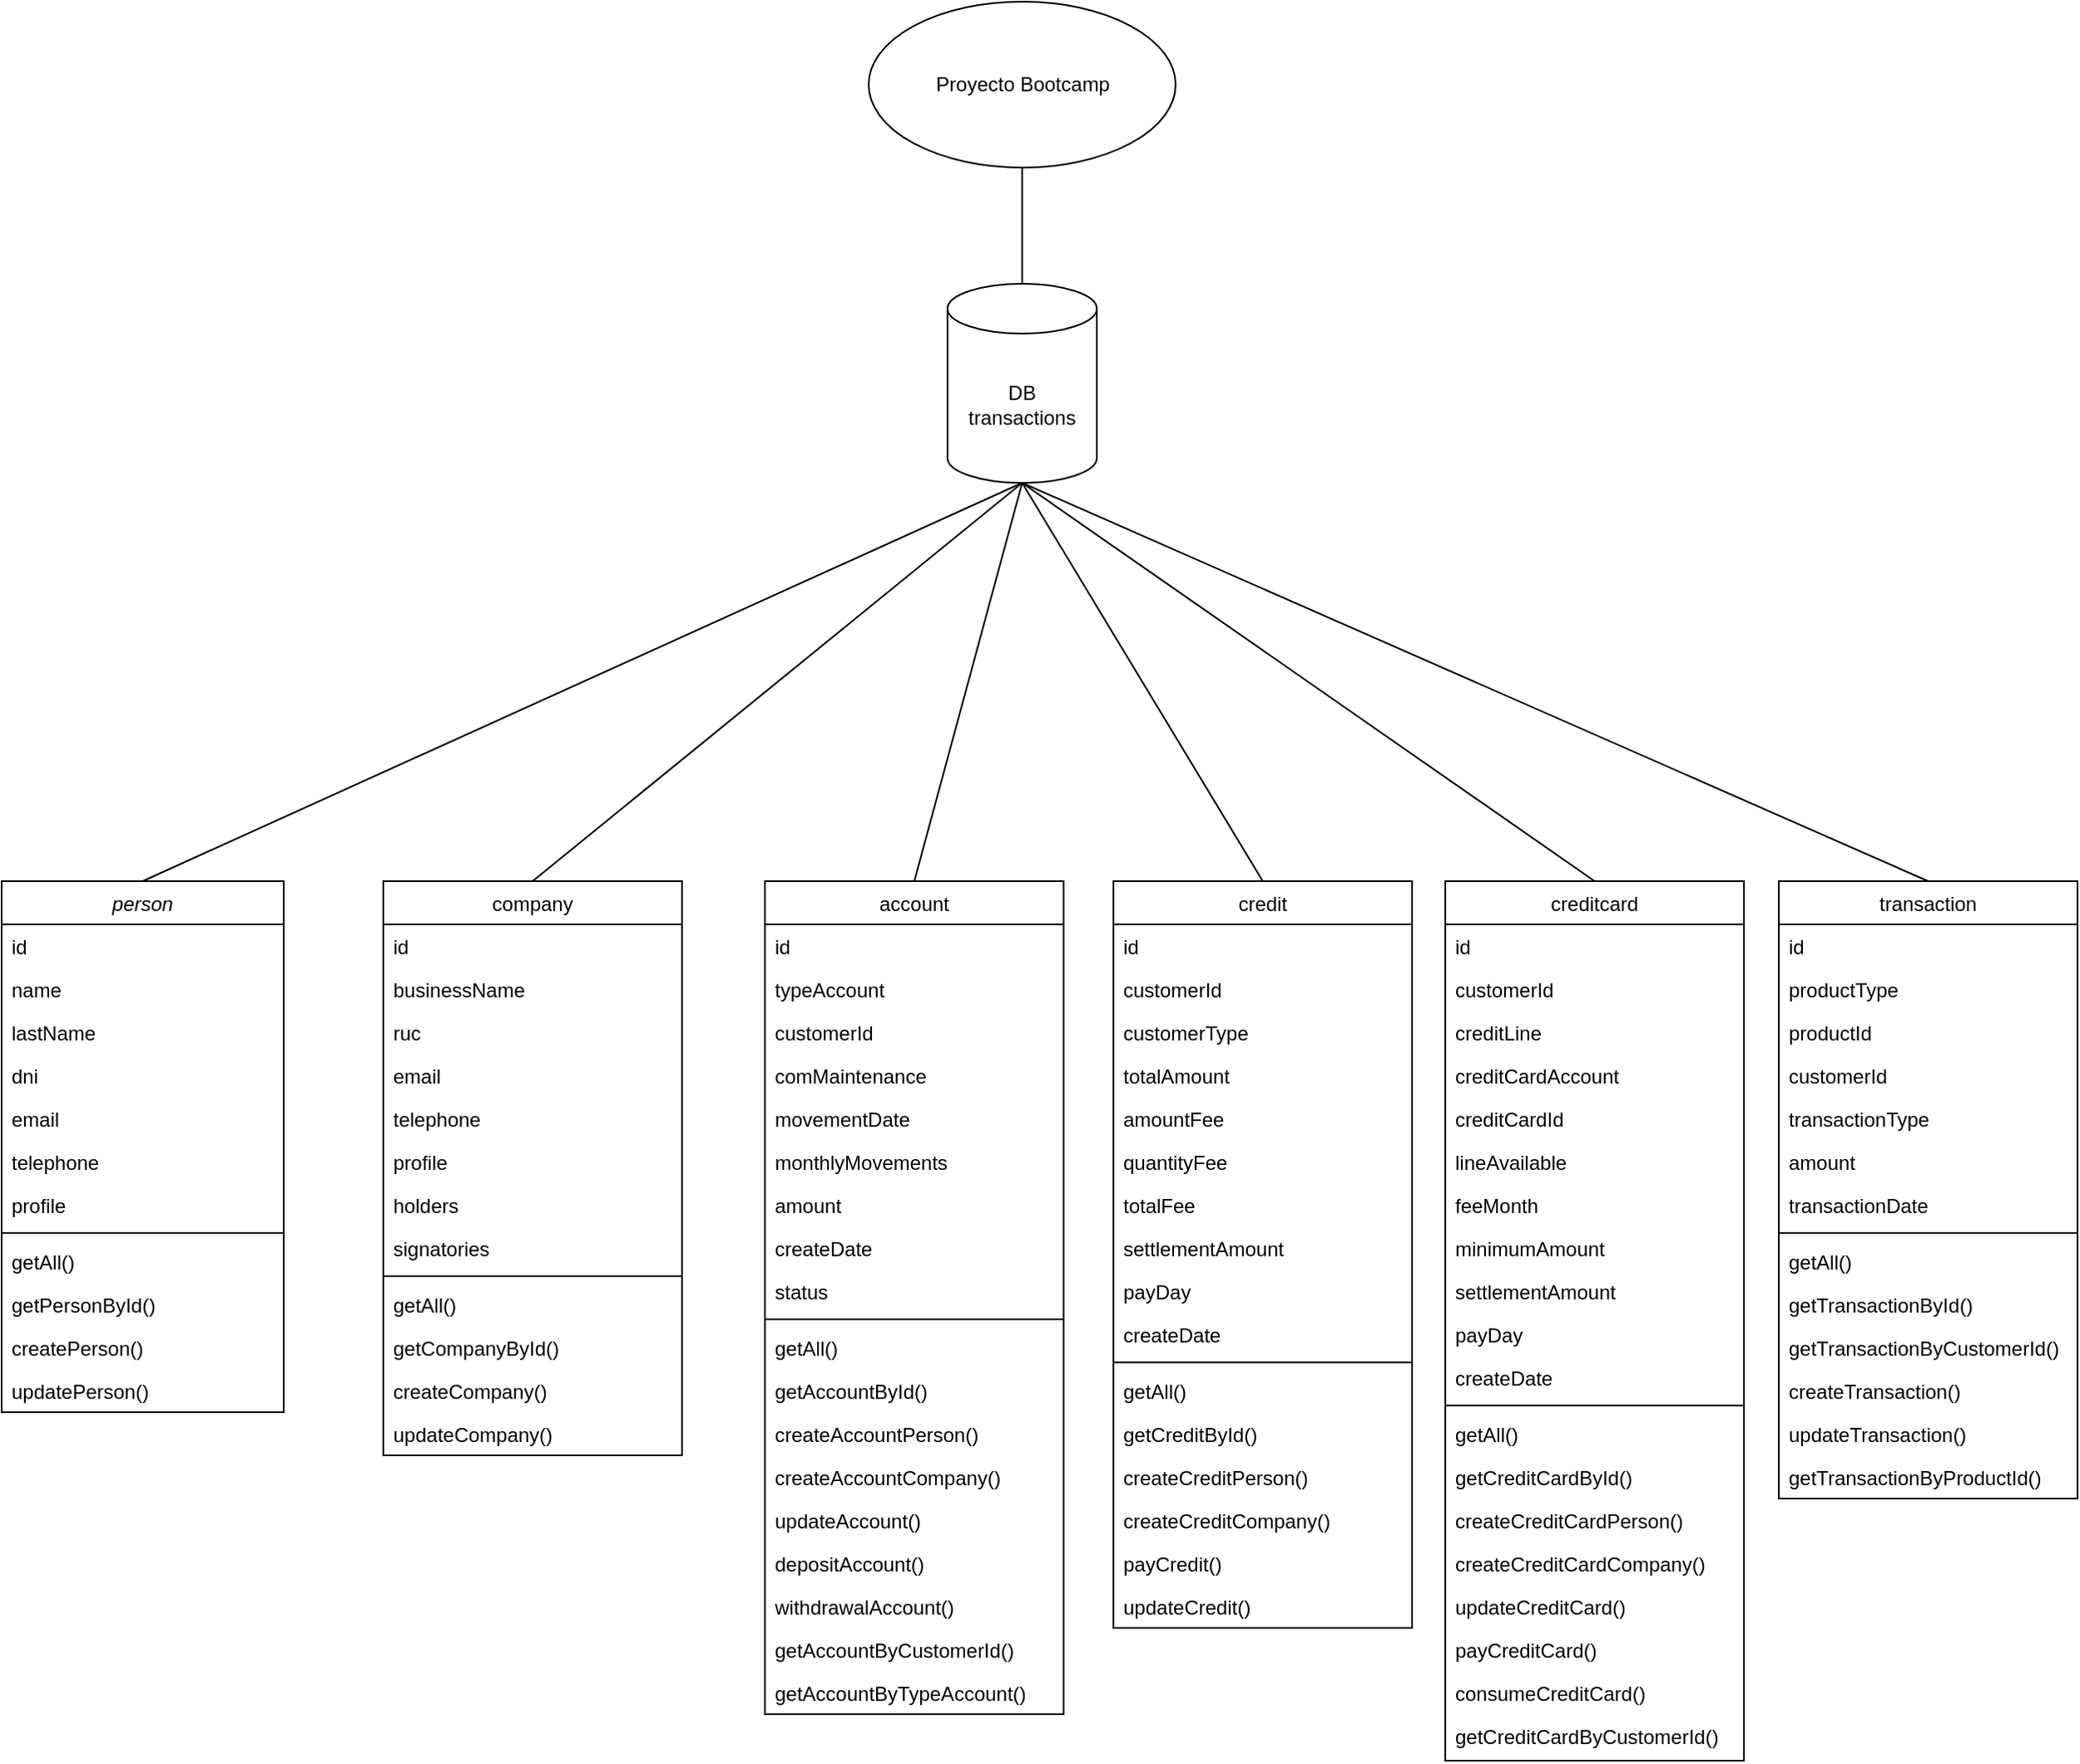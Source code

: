 <mxfile version="21.1.1" type="github">
  <diagram id="C5RBs43oDa-KdzZeNtuy" name="Page-1">
    <mxGraphModel dx="1386" dy="1933" grid="1" gridSize="10" guides="1" tooltips="1" connect="1" arrows="1" fold="1" page="1" pageScale="1" pageWidth="827" pageHeight="1169" math="0" shadow="0">
      <root>
        <mxCell id="WIyWlLk6GJQsqaUBKTNV-0" />
        <mxCell id="WIyWlLk6GJQsqaUBKTNV-1" parent="WIyWlLk6GJQsqaUBKTNV-0" />
        <mxCell id="zkfFHV4jXpPFQw0GAbJ--0" value="person" style="swimlane;fontStyle=2;align=center;verticalAlign=top;childLayout=stackLayout;horizontal=1;startSize=26;horizontalStack=0;resizeParent=1;resizeLast=0;collapsible=1;marginBottom=0;rounded=0;shadow=0;strokeWidth=1;" parent="WIyWlLk6GJQsqaUBKTNV-1" vertex="1">
          <mxGeometry x="80" y="40" width="170" height="320" as="geometry">
            <mxRectangle x="230" y="140" width="160" height="26" as="alternateBounds" />
          </mxGeometry>
        </mxCell>
        <mxCell id="zkfFHV4jXpPFQw0GAbJ--1" value="id" style="text;align=left;verticalAlign=top;spacingLeft=4;spacingRight=4;overflow=hidden;rotatable=0;points=[[0,0.5],[1,0.5]];portConstraint=eastwest;" parent="zkfFHV4jXpPFQw0GAbJ--0" vertex="1">
          <mxGeometry y="26" width="170" height="26" as="geometry" />
        </mxCell>
        <mxCell id="zkfFHV4jXpPFQw0GAbJ--2" value="name" style="text;align=left;verticalAlign=top;spacingLeft=4;spacingRight=4;overflow=hidden;rotatable=0;points=[[0,0.5],[1,0.5]];portConstraint=eastwest;rounded=0;shadow=0;html=0;" parent="zkfFHV4jXpPFQw0GAbJ--0" vertex="1">
          <mxGeometry y="52" width="170" height="26" as="geometry" />
        </mxCell>
        <mxCell id="zkfFHV4jXpPFQw0GAbJ--3" value="lastName" style="text;align=left;verticalAlign=top;spacingLeft=4;spacingRight=4;overflow=hidden;rotatable=0;points=[[0,0.5],[1,0.5]];portConstraint=eastwest;rounded=0;shadow=0;html=0;" parent="zkfFHV4jXpPFQw0GAbJ--0" vertex="1">
          <mxGeometry y="78" width="170" height="26" as="geometry" />
        </mxCell>
        <mxCell id="zkfFHV4jXpPFQw0GAbJ--5" value="dni" style="text;align=left;verticalAlign=top;spacingLeft=4;spacingRight=4;overflow=hidden;rotatable=0;points=[[0,0.5],[1,0.5]];portConstraint=eastwest;" parent="zkfFHV4jXpPFQw0GAbJ--0" vertex="1">
          <mxGeometry y="104" width="170" height="26" as="geometry" />
        </mxCell>
        <mxCell id="VMvvwazO_1boUIIF1eFx-0" value="email" style="text;align=left;verticalAlign=top;spacingLeft=4;spacingRight=4;overflow=hidden;rotatable=0;points=[[0,0.5],[1,0.5]];portConstraint=eastwest;rounded=0;shadow=0;html=0;" parent="zkfFHV4jXpPFQw0GAbJ--0" vertex="1">
          <mxGeometry y="130" width="170" height="26" as="geometry" />
        </mxCell>
        <mxCell id="VMvvwazO_1boUIIF1eFx-2" value="telephone" style="text;align=left;verticalAlign=top;spacingLeft=4;spacingRight=4;overflow=hidden;rotatable=0;points=[[0,0.5],[1,0.5]];portConstraint=eastwest;rounded=0;shadow=0;html=0;" parent="zkfFHV4jXpPFQw0GAbJ--0" vertex="1">
          <mxGeometry y="156" width="170" height="26" as="geometry" />
        </mxCell>
        <mxCell id="VMvvwazO_1boUIIF1eFx-3" value="profile" style="text;align=left;verticalAlign=top;spacingLeft=4;spacingRight=4;overflow=hidden;rotatable=0;points=[[0,0.5],[1,0.5]];portConstraint=eastwest;rounded=0;shadow=0;html=0;" parent="zkfFHV4jXpPFQw0GAbJ--0" vertex="1">
          <mxGeometry y="182" width="170" height="26" as="geometry" />
        </mxCell>
        <mxCell id="zkfFHV4jXpPFQw0GAbJ--4" value="" style="line;html=1;strokeWidth=1;align=left;verticalAlign=middle;spacingTop=-1;spacingLeft=3;spacingRight=3;rotatable=0;labelPosition=right;points=[];portConstraint=eastwest;" parent="zkfFHV4jXpPFQw0GAbJ--0" vertex="1">
          <mxGeometry y="208" width="170" height="8" as="geometry" />
        </mxCell>
        <mxCell id="VMvvwazO_1boUIIF1eFx-1" value="getAll()" style="text;align=left;verticalAlign=top;spacingLeft=4;spacingRight=4;overflow=hidden;rotatable=0;points=[[0,0.5],[1,0.5]];portConstraint=eastwest;rounded=0;shadow=0;html=0;" parent="zkfFHV4jXpPFQw0GAbJ--0" vertex="1">
          <mxGeometry y="216" width="170" height="26" as="geometry" />
        </mxCell>
        <mxCell id="VMvvwazO_1boUIIF1eFx-4" value="getPersonById()" style="text;align=left;verticalAlign=top;spacingLeft=4;spacingRight=4;overflow=hidden;rotatable=0;points=[[0,0.5],[1,0.5]];portConstraint=eastwest;rounded=0;shadow=0;html=0;" parent="zkfFHV4jXpPFQw0GAbJ--0" vertex="1">
          <mxGeometry y="242" width="170" height="26" as="geometry" />
        </mxCell>
        <mxCell id="VMvvwazO_1boUIIF1eFx-5" value="createPerson()" style="text;align=left;verticalAlign=top;spacingLeft=4;spacingRight=4;overflow=hidden;rotatable=0;points=[[0,0.5],[1,0.5]];portConstraint=eastwest;rounded=0;shadow=0;html=0;" parent="zkfFHV4jXpPFQw0GAbJ--0" vertex="1">
          <mxGeometry y="268" width="170" height="26" as="geometry" />
        </mxCell>
        <mxCell id="VMvvwazO_1boUIIF1eFx-6" value="updatePerson()" style="text;align=left;verticalAlign=top;spacingLeft=4;spacingRight=4;overflow=hidden;rotatable=0;points=[[0,0.5],[1,0.5]];portConstraint=eastwest;rounded=0;shadow=0;html=0;" parent="zkfFHV4jXpPFQw0GAbJ--0" vertex="1">
          <mxGeometry y="294" width="170" height="26" as="geometry" />
        </mxCell>
        <mxCell id="zkfFHV4jXpPFQw0GAbJ--17" value="company" style="swimlane;fontStyle=0;align=center;verticalAlign=top;childLayout=stackLayout;horizontal=1;startSize=26;horizontalStack=0;resizeParent=1;resizeLast=0;collapsible=1;marginBottom=0;rounded=0;shadow=0;strokeWidth=1;" parent="WIyWlLk6GJQsqaUBKTNV-1" vertex="1">
          <mxGeometry x="310" y="40" width="180" height="346" as="geometry">
            <mxRectangle x="550" y="140" width="160" height="26" as="alternateBounds" />
          </mxGeometry>
        </mxCell>
        <mxCell id="zkfFHV4jXpPFQw0GAbJ--18" value="id" style="text;align=left;verticalAlign=top;spacingLeft=4;spacingRight=4;overflow=hidden;rotatable=0;points=[[0,0.5],[1,0.5]];portConstraint=eastwest;" parent="zkfFHV4jXpPFQw0GAbJ--17" vertex="1">
          <mxGeometry y="26" width="180" height="26" as="geometry" />
        </mxCell>
        <mxCell id="zkfFHV4jXpPFQw0GAbJ--19" value="businessName" style="text;align=left;verticalAlign=top;spacingLeft=4;spacingRight=4;overflow=hidden;rotatable=0;points=[[0,0.5],[1,0.5]];portConstraint=eastwest;rounded=0;shadow=0;html=0;" parent="zkfFHV4jXpPFQw0GAbJ--17" vertex="1">
          <mxGeometry y="52" width="180" height="26" as="geometry" />
        </mxCell>
        <mxCell id="zkfFHV4jXpPFQw0GAbJ--20" value="ruc" style="text;align=left;verticalAlign=top;spacingLeft=4;spacingRight=4;overflow=hidden;rotatable=0;points=[[0,0.5],[1,0.5]];portConstraint=eastwest;rounded=0;shadow=0;html=0;" parent="zkfFHV4jXpPFQw0GAbJ--17" vertex="1">
          <mxGeometry y="78" width="180" height="26" as="geometry" />
        </mxCell>
        <mxCell id="zkfFHV4jXpPFQw0GAbJ--21" value="email" style="text;align=left;verticalAlign=top;spacingLeft=4;spacingRight=4;overflow=hidden;rotatable=0;points=[[0,0.5],[1,0.5]];portConstraint=eastwest;rounded=0;shadow=0;html=0;" parent="zkfFHV4jXpPFQw0GAbJ--17" vertex="1">
          <mxGeometry y="104" width="180" height="26" as="geometry" />
        </mxCell>
        <mxCell id="zkfFHV4jXpPFQw0GAbJ--22" value="telephone" style="text;align=left;verticalAlign=top;spacingLeft=4;spacingRight=4;overflow=hidden;rotatable=0;points=[[0,0.5],[1,0.5]];portConstraint=eastwest;rounded=0;shadow=0;html=0;" parent="zkfFHV4jXpPFQw0GAbJ--17" vertex="1">
          <mxGeometry y="130" width="180" height="26" as="geometry" />
        </mxCell>
        <mxCell id="VMvvwazO_1boUIIF1eFx-20" value="profile" style="text;align=left;verticalAlign=top;spacingLeft=4;spacingRight=4;overflow=hidden;rotatable=0;points=[[0,0.5],[1,0.5]];portConstraint=eastwest;rounded=0;shadow=0;html=0;" parent="zkfFHV4jXpPFQw0GAbJ--17" vertex="1">
          <mxGeometry y="156" width="180" height="26" as="geometry" />
        </mxCell>
        <mxCell id="VMvvwazO_1boUIIF1eFx-21" value="holders" style="text;align=left;verticalAlign=top;spacingLeft=4;spacingRight=4;overflow=hidden;rotatable=0;points=[[0,0.5],[1,0.5]];portConstraint=eastwest;rounded=0;shadow=0;html=0;" parent="zkfFHV4jXpPFQw0GAbJ--17" vertex="1">
          <mxGeometry y="182" width="180" height="26" as="geometry" />
        </mxCell>
        <mxCell id="VMvvwazO_1boUIIF1eFx-22" value="signatories" style="text;align=left;verticalAlign=top;spacingLeft=4;spacingRight=4;overflow=hidden;rotatable=0;points=[[0,0.5],[1,0.5]];portConstraint=eastwest;rounded=0;shadow=0;html=0;" parent="zkfFHV4jXpPFQw0GAbJ--17" vertex="1">
          <mxGeometry y="208" width="180" height="26" as="geometry" />
        </mxCell>
        <mxCell id="zkfFHV4jXpPFQw0GAbJ--23" value="" style="line;html=1;strokeWidth=1;align=left;verticalAlign=middle;spacingTop=-1;spacingLeft=3;spacingRight=3;rotatable=0;labelPosition=right;points=[];portConstraint=eastwest;" parent="zkfFHV4jXpPFQw0GAbJ--17" vertex="1">
          <mxGeometry y="234" width="180" height="8" as="geometry" />
        </mxCell>
        <mxCell id="zkfFHV4jXpPFQw0GAbJ--24" value="getAll()" style="text;align=left;verticalAlign=top;spacingLeft=4;spacingRight=4;overflow=hidden;rotatable=0;points=[[0,0.5],[1,0.5]];portConstraint=eastwest;" parent="zkfFHV4jXpPFQw0GAbJ--17" vertex="1">
          <mxGeometry y="242" width="180" height="26" as="geometry" />
        </mxCell>
        <mxCell id="VMvvwazO_1boUIIF1eFx-23" value="getCompanyById()" style="text;align=left;verticalAlign=top;spacingLeft=4;spacingRight=4;overflow=hidden;rotatable=0;points=[[0,0.5],[1,0.5]];portConstraint=eastwest;" parent="zkfFHV4jXpPFQw0GAbJ--17" vertex="1">
          <mxGeometry y="268" width="180" height="26" as="geometry" />
        </mxCell>
        <mxCell id="VMvvwazO_1boUIIF1eFx-24" value="createCompany()" style="text;align=left;verticalAlign=top;spacingLeft=4;spacingRight=4;overflow=hidden;rotatable=0;points=[[0,0.5],[1,0.5]];portConstraint=eastwest;" parent="zkfFHV4jXpPFQw0GAbJ--17" vertex="1">
          <mxGeometry y="294" width="180" height="26" as="geometry" />
        </mxCell>
        <mxCell id="VMvvwazO_1boUIIF1eFx-25" value="updateCompany()" style="text;align=left;verticalAlign=top;spacingLeft=4;spacingRight=4;overflow=hidden;rotatable=0;points=[[0,0.5],[1,0.5]];portConstraint=eastwest;" parent="zkfFHV4jXpPFQw0GAbJ--17" vertex="1">
          <mxGeometry y="320" width="180" height="26" as="geometry" />
        </mxCell>
        <mxCell id="VMvvwazO_1boUIIF1eFx-36" value="account" style="swimlane;fontStyle=0;align=center;verticalAlign=top;childLayout=stackLayout;horizontal=1;startSize=26;horizontalStack=0;resizeParent=1;resizeLast=0;collapsible=1;marginBottom=0;rounded=0;shadow=0;strokeWidth=1;" parent="WIyWlLk6GJQsqaUBKTNV-1" vertex="1">
          <mxGeometry x="540" y="40" width="180" height="502" as="geometry">
            <mxRectangle x="550" y="140" width="160" height="26" as="alternateBounds" />
          </mxGeometry>
        </mxCell>
        <mxCell id="VMvvwazO_1boUIIF1eFx-37" value="id" style="text;align=left;verticalAlign=top;spacingLeft=4;spacingRight=4;overflow=hidden;rotatable=0;points=[[0,0.5],[1,0.5]];portConstraint=eastwest;" parent="VMvvwazO_1boUIIF1eFx-36" vertex="1">
          <mxGeometry y="26" width="180" height="26" as="geometry" />
        </mxCell>
        <mxCell id="VMvvwazO_1boUIIF1eFx-38" value="typeAccount" style="text;align=left;verticalAlign=top;spacingLeft=4;spacingRight=4;overflow=hidden;rotatable=0;points=[[0,0.5],[1,0.5]];portConstraint=eastwest;rounded=0;shadow=0;html=0;" parent="VMvvwazO_1boUIIF1eFx-36" vertex="1">
          <mxGeometry y="52" width="180" height="26" as="geometry" />
        </mxCell>
        <mxCell id="VMvvwazO_1boUIIF1eFx-39" value="customerId" style="text;align=left;verticalAlign=top;spacingLeft=4;spacingRight=4;overflow=hidden;rotatable=0;points=[[0,0.5],[1,0.5]];portConstraint=eastwest;rounded=0;shadow=0;html=0;" parent="VMvvwazO_1boUIIF1eFx-36" vertex="1">
          <mxGeometry y="78" width="180" height="26" as="geometry" />
        </mxCell>
        <mxCell id="VMvvwazO_1boUIIF1eFx-40" value="comMaintenance" style="text;align=left;verticalAlign=top;spacingLeft=4;spacingRight=4;overflow=hidden;rotatable=0;points=[[0,0.5],[1,0.5]];portConstraint=eastwest;rounded=0;shadow=0;html=0;" parent="VMvvwazO_1boUIIF1eFx-36" vertex="1">
          <mxGeometry y="104" width="180" height="26" as="geometry" />
        </mxCell>
        <mxCell id="VMvvwazO_1boUIIF1eFx-41" value="movementDate" style="text;align=left;verticalAlign=top;spacingLeft=4;spacingRight=4;overflow=hidden;rotatable=0;points=[[0,0.5],[1,0.5]];portConstraint=eastwest;rounded=0;shadow=0;html=0;" parent="VMvvwazO_1boUIIF1eFx-36" vertex="1">
          <mxGeometry y="130" width="180" height="26" as="geometry" />
        </mxCell>
        <mxCell id="VMvvwazO_1boUIIF1eFx-42" value="monthlyMovements" style="text;align=left;verticalAlign=top;spacingLeft=4;spacingRight=4;overflow=hidden;rotatable=0;points=[[0,0.5],[1,0.5]];portConstraint=eastwest;rounded=0;shadow=0;html=0;" parent="VMvvwazO_1boUIIF1eFx-36" vertex="1">
          <mxGeometry y="156" width="180" height="26" as="geometry" />
        </mxCell>
        <mxCell id="VMvvwazO_1boUIIF1eFx-43" value="amount" style="text;align=left;verticalAlign=top;spacingLeft=4;spacingRight=4;overflow=hidden;rotatable=0;points=[[0,0.5],[1,0.5]];portConstraint=eastwest;rounded=0;shadow=0;html=0;" parent="VMvvwazO_1boUIIF1eFx-36" vertex="1">
          <mxGeometry y="182" width="180" height="26" as="geometry" />
        </mxCell>
        <mxCell id="VMvvwazO_1boUIIF1eFx-44" value="createDate" style="text;align=left;verticalAlign=top;spacingLeft=4;spacingRight=4;overflow=hidden;rotatable=0;points=[[0,0.5],[1,0.5]];portConstraint=eastwest;rounded=0;shadow=0;html=0;" parent="VMvvwazO_1boUIIF1eFx-36" vertex="1">
          <mxGeometry y="208" width="180" height="26" as="geometry" />
        </mxCell>
        <mxCell id="VMvvwazO_1boUIIF1eFx-52" value="status" style="text;align=left;verticalAlign=top;spacingLeft=4;spacingRight=4;overflow=hidden;rotatable=0;points=[[0,0.5],[1,0.5]];portConstraint=eastwest;rounded=0;shadow=0;html=0;" parent="VMvvwazO_1boUIIF1eFx-36" vertex="1">
          <mxGeometry y="234" width="180" height="26" as="geometry" />
        </mxCell>
        <mxCell id="VMvvwazO_1boUIIF1eFx-45" value="" style="line;html=1;strokeWidth=1;align=left;verticalAlign=middle;spacingTop=-1;spacingLeft=3;spacingRight=3;rotatable=0;labelPosition=right;points=[];portConstraint=eastwest;" parent="VMvvwazO_1boUIIF1eFx-36" vertex="1">
          <mxGeometry y="260" width="180" height="8" as="geometry" />
        </mxCell>
        <mxCell id="VMvvwazO_1boUIIF1eFx-46" value="getAll()" style="text;align=left;verticalAlign=top;spacingLeft=4;spacingRight=4;overflow=hidden;rotatable=0;points=[[0,0.5],[1,0.5]];portConstraint=eastwest;" parent="VMvvwazO_1boUIIF1eFx-36" vertex="1">
          <mxGeometry y="268" width="180" height="26" as="geometry" />
        </mxCell>
        <mxCell id="VMvvwazO_1boUIIF1eFx-47" value="getAccountById()" style="text;align=left;verticalAlign=top;spacingLeft=4;spacingRight=4;overflow=hidden;rotatable=0;points=[[0,0.5],[1,0.5]];portConstraint=eastwest;" parent="VMvvwazO_1boUIIF1eFx-36" vertex="1">
          <mxGeometry y="294" width="180" height="26" as="geometry" />
        </mxCell>
        <mxCell id="VMvvwazO_1boUIIF1eFx-48" value="createAccountPerson()" style="text;align=left;verticalAlign=top;spacingLeft=4;spacingRight=4;overflow=hidden;rotatable=0;points=[[0,0.5],[1,0.5]];portConstraint=eastwest;" parent="VMvvwazO_1boUIIF1eFx-36" vertex="1">
          <mxGeometry y="320" width="180" height="26" as="geometry" />
        </mxCell>
        <mxCell id="VMvvwazO_1boUIIF1eFx-49" value="createAccountCompany()" style="text;align=left;verticalAlign=top;spacingLeft=4;spacingRight=4;overflow=hidden;rotatable=0;points=[[0,0.5],[1,0.5]];portConstraint=eastwest;" parent="VMvvwazO_1boUIIF1eFx-36" vertex="1">
          <mxGeometry y="346" width="180" height="26" as="geometry" />
        </mxCell>
        <mxCell id="VMvvwazO_1boUIIF1eFx-50" value="updateAccount()" style="text;align=left;verticalAlign=top;spacingLeft=4;spacingRight=4;overflow=hidden;rotatable=0;points=[[0,0.5],[1,0.5]];portConstraint=eastwest;" parent="VMvvwazO_1boUIIF1eFx-36" vertex="1">
          <mxGeometry y="372" width="180" height="26" as="geometry" />
        </mxCell>
        <mxCell id="VMvvwazO_1boUIIF1eFx-55" value="depositAccount()" style="text;align=left;verticalAlign=top;spacingLeft=4;spacingRight=4;overflow=hidden;rotatable=0;points=[[0,0.5],[1,0.5]];portConstraint=eastwest;" parent="VMvvwazO_1boUIIF1eFx-36" vertex="1">
          <mxGeometry y="398" width="180" height="26" as="geometry" />
        </mxCell>
        <mxCell id="VMvvwazO_1boUIIF1eFx-56" value="withdrawalAccount()" style="text;align=left;verticalAlign=top;spacingLeft=4;spacingRight=4;overflow=hidden;rotatable=0;points=[[0,0.5],[1,0.5]];portConstraint=eastwest;" parent="VMvvwazO_1boUIIF1eFx-36" vertex="1">
          <mxGeometry y="424" width="180" height="26" as="geometry" />
        </mxCell>
        <mxCell id="VMvvwazO_1boUIIF1eFx-57" value="getAccountByCustomerId()" style="text;align=left;verticalAlign=top;spacingLeft=4;spacingRight=4;overflow=hidden;rotatable=0;points=[[0,0.5],[1,0.5]];portConstraint=eastwest;" parent="VMvvwazO_1boUIIF1eFx-36" vertex="1">
          <mxGeometry y="450" width="180" height="26" as="geometry" />
        </mxCell>
        <mxCell id="VMvvwazO_1boUIIF1eFx-58" value="getAccountByTypeAccount()" style="text;align=left;verticalAlign=top;spacingLeft=4;spacingRight=4;overflow=hidden;rotatable=0;points=[[0,0.5],[1,0.5]];portConstraint=eastwest;" parent="VMvvwazO_1boUIIF1eFx-36" vertex="1">
          <mxGeometry y="476" width="180" height="26" as="geometry" />
        </mxCell>
        <mxCell id="VMvvwazO_1boUIIF1eFx-59" value="credit" style="swimlane;fontStyle=0;align=center;verticalAlign=top;childLayout=stackLayout;horizontal=1;startSize=26;horizontalStack=0;resizeParent=1;resizeLast=0;collapsible=1;marginBottom=0;rounded=0;shadow=0;strokeWidth=1;" parent="WIyWlLk6GJQsqaUBKTNV-1" vertex="1">
          <mxGeometry x="750" y="40" width="180" height="450" as="geometry">
            <mxRectangle x="550" y="140" width="160" height="26" as="alternateBounds" />
          </mxGeometry>
        </mxCell>
        <mxCell id="VMvvwazO_1boUIIF1eFx-60" value="id" style="text;align=left;verticalAlign=top;spacingLeft=4;spacingRight=4;overflow=hidden;rotatable=0;points=[[0,0.5],[1,0.5]];portConstraint=eastwest;" parent="VMvvwazO_1boUIIF1eFx-59" vertex="1">
          <mxGeometry y="26" width="180" height="26" as="geometry" />
        </mxCell>
        <mxCell id="VMvvwazO_1boUIIF1eFx-61" value="customerId" style="text;align=left;verticalAlign=top;spacingLeft=4;spacingRight=4;overflow=hidden;rotatable=0;points=[[0,0.5],[1,0.5]];portConstraint=eastwest;rounded=0;shadow=0;html=0;" parent="VMvvwazO_1boUIIF1eFx-59" vertex="1">
          <mxGeometry y="52" width="180" height="26" as="geometry" />
        </mxCell>
        <mxCell id="VMvvwazO_1boUIIF1eFx-62" value="customerType" style="text;align=left;verticalAlign=top;spacingLeft=4;spacingRight=4;overflow=hidden;rotatable=0;points=[[0,0.5],[1,0.5]];portConstraint=eastwest;rounded=0;shadow=0;html=0;" parent="VMvvwazO_1boUIIF1eFx-59" vertex="1">
          <mxGeometry y="78" width="180" height="26" as="geometry" />
        </mxCell>
        <mxCell id="VMvvwazO_1boUIIF1eFx-63" value="totalAmount" style="text;align=left;verticalAlign=top;spacingLeft=4;spacingRight=4;overflow=hidden;rotatable=0;points=[[0,0.5],[1,0.5]];portConstraint=eastwest;rounded=0;shadow=0;html=0;" parent="VMvvwazO_1boUIIF1eFx-59" vertex="1">
          <mxGeometry y="104" width="180" height="26" as="geometry" />
        </mxCell>
        <mxCell id="VMvvwazO_1boUIIF1eFx-64" value="amountFee" style="text;align=left;verticalAlign=top;spacingLeft=4;spacingRight=4;overflow=hidden;rotatable=0;points=[[0,0.5],[1,0.5]];portConstraint=eastwest;rounded=0;shadow=0;html=0;" parent="VMvvwazO_1boUIIF1eFx-59" vertex="1">
          <mxGeometry y="130" width="180" height="26" as="geometry" />
        </mxCell>
        <mxCell id="VMvvwazO_1boUIIF1eFx-65" value="quantityFee" style="text;align=left;verticalAlign=top;spacingLeft=4;spacingRight=4;overflow=hidden;rotatable=0;points=[[0,0.5],[1,0.5]];portConstraint=eastwest;rounded=0;shadow=0;html=0;" parent="VMvvwazO_1boUIIF1eFx-59" vertex="1">
          <mxGeometry y="156" width="180" height="26" as="geometry" />
        </mxCell>
        <mxCell id="VMvvwazO_1boUIIF1eFx-66" value="totalFee" style="text;align=left;verticalAlign=top;spacingLeft=4;spacingRight=4;overflow=hidden;rotatable=0;points=[[0,0.5],[1,0.5]];portConstraint=eastwest;rounded=0;shadow=0;html=0;" parent="VMvvwazO_1boUIIF1eFx-59" vertex="1">
          <mxGeometry y="182" width="180" height="26" as="geometry" />
        </mxCell>
        <mxCell id="VMvvwazO_1boUIIF1eFx-67" value="settlementAmount" style="text;align=left;verticalAlign=top;spacingLeft=4;spacingRight=4;overflow=hidden;rotatable=0;points=[[0,0.5],[1,0.5]];portConstraint=eastwest;rounded=0;shadow=0;html=0;" parent="VMvvwazO_1boUIIF1eFx-59" vertex="1">
          <mxGeometry y="208" width="180" height="26" as="geometry" />
        </mxCell>
        <mxCell id="lZIPyRqG0Lp57nx6uOeB-2" value="payDay" style="text;align=left;verticalAlign=top;spacingLeft=4;spacingRight=4;overflow=hidden;rotatable=0;points=[[0,0.5],[1,0.5]];portConstraint=eastwest;" vertex="1" parent="VMvvwazO_1boUIIF1eFx-59">
          <mxGeometry y="234" width="180" height="26" as="geometry" />
        </mxCell>
        <mxCell id="lZIPyRqG0Lp57nx6uOeB-3" value="createDate" style="text;align=left;verticalAlign=top;spacingLeft=4;spacingRight=4;overflow=hidden;rotatable=0;points=[[0,0.5],[1,0.5]];portConstraint=eastwest;" vertex="1" parent="VMvvwazO_1boUIIF1eFx-59">
          <mxGeometry y="260" width="180" height="26" as="geometry" />
        </mxCell>
        <mxCell id="VMvvwazO_1boUIIF1eFx-71" value="" style="line;html=1;strokeWidth=1;align=left;verticalAlign=middle;spacingTop=-1;spacingLeft=3;spacingRight=3;rotatable=0;labelPosition=right;points=[];portConstraint=eastwest;" parent="VMvvwazO_1boUIIF1eFx-59" vertex="1">
          <mxGeometry y="286" width="180" height="8" as="geometry" />
        </mxCell>
        <mxCell id="VMvvwazO_1boUIIF1eFx-72" value="getAll()" style="text;align=left;verticalAlign=top;spacingLeft=4;spacingRight=4;overflow=hidden;rotatable=0;points=[[0,0.5],[1,0.5]];portConstraint=eastwest;" parent="VMvvwazO_1boUIIF1eFx-59" vertex="1">
          <mxGeometry y="294" width="180" height="26" as="geometry" />
        </mxCell>
        <mxCell id="VMvvwazO_1boUIIF1eFx-73" value="getCreditById()" style="text;align=left;verticalAlign=top;spacingLeft=4;spacingRight=4;overflow=hidden;rotatable=0;points=[[0,0.5],[1,0.5]];portConstraint=eastwest;" parent="VMvvwazO_1boUIIF1eFx-59" vertex="1">
          <mxGeometry y="320" width="180" height="26" as="geometry" />
        </mxCell>
        <mxCell id="VMvvwazO_1boUIIF1eFx-74" value="createCreditPerson()" style="text;align=left;verticalAlign=top;spacingLeft=4;spacingRight=4;overflow=hidden;rotatable=0;points=[[0,0.5],[1,0.5]];portConstraint=eastwest;" parent="VMvvwazO_1boUIIF1eFx-59" vertex="1">
          <mxGeometry y="346" width="180" height="26" as="geometry" />
        </mxCell>
        <mxCell id="VMvvwazO_1boUIIF1eFx-75" value="createCreditCompany()" style="text;align=left;verticalAlign=top;spacingLeft=4;spacingRight=4;overflow=hidden;rotatable=0;points=[[0,0.5],[1,0.5]];portConstraint=eastwest;" parent="VMvvwazO_1boUIIF1eFx-59" vertex="1">
          <mxGeometry y="372" width="180" height="26" as="geometry" />
        </mxCell>
        <mxCell id="VMvvwazO_1boUIIF1eFx-78" value="payCredit()" style="text;align=left;verticalAlign=top;spacingLeft=4;spacingRight=4;overflow=hidden;rotatable=0;points=[[0,0.5],[1,0.5]];portConstraint=eastwest;" parent="VMvvwazO_1boUIIF1eFx-59" vertex="1">
          <mxGeometry y="398" width="180" height="26" as="geometry" />
        </mxCell>
        <mxCell id="VMvvwazO_1boUIIF1eFx-76" value="updateCredit()" style="text;align=left;verticalAlign=top;spacingLeft=4;spacingRight=4;overflow=hidden;rotatable=0;points=[[0,0.5],[1,0.5]];portConstraint=eastwest;" parent="VMvvwazO_1boUIIF1eFx-59" vertex="1">
          <mxGeometry y="424" width="180" height="26" as="geometry" />
        </mxCell>
        <mxCell id="VMvvwazO_1boUIIF1eFx-82" value="creditcard" style="swimlane;fontStyle=0;align=center;verticalAlign=top;childLayout=stackLayout;horizontal=1;startSize=26;horizontalStack=0;resizeParent=1;resizeLast=0;collapsible=1;marginBottom=0;rounded=0;shadow=0;strokeWidth=1;" parent="WIyWlLk6GJQsqaUBKTNV-1" vertex="1">
          <mxGeometry x="950" y="40" width="180" height="530" as="geometry">
            <mxRectangle x="550" y="140" width="160" height="26" as="alternateBounds" />
          </mxGeometry>
        </mxCell>
        <mxCell id="VMvvwazO_1boUIIF1eFx-83" value="id" style="text;align=left;verticalAlign=top;spacingLeft=4;spacingRight=4;overflow=hidden;rotatable=0;points=[[0,0.5],[1,0.5]];portConstraint=eastwest;" parent="VMvvwazO_1boUIIF1eFx-82" vertex="1">
          <mxGeometry y="26" width="180" height="26" as="geometry" />
        </mxCell>
        <mxCell id="VMvvwazO_1boUIIF1eFx-84" value="customerId" style="text;align=left;verticalAlign=top;spacingLeft=4;spacingRight=4;overflow=hidden;rotatable=0;points=[[0,0.5],[1,0.5]];portConstraint=eastwest;rounded=0;shadow=0;html=0;" parent="VMvvwazO_1boUIIF1eFx-82" vertex="1">
          <mxGeometry y="52" width="180" height="26" as="geometry" />
        </mxCell>
        <mxCell id="VMvvwazO_1boUIIF1eFx-85" value="creditLine" style="text;align=left;verticalAlign=top;spacingLeft=4;spacingRight=4;overflow=hidden;rotatable=0;points=[[0,0.5],[1,0.5]];portConstraint=eastwest;rounded=0;shadow=0;html=0;" parent="VMvvwazO_1boUIIF1eFx-82" vertex="1">
          <mxGeometry y="78" width="180" height="26" as="geometry" />
        </mxCell>
        <mxCell id="VMvvwazO_1boUIIF1eFx-86" value="creditCardAccount" style="text;align=left;verticalAlign=top;spacingLeft=4;spacingRight=4;overflow=hidden;rotatable=0;points=[[0,0.5],[1,0.5]];portConstraint=eastwest;rounded=0;shadow=0;html=0;" parent="VMvvwazO_1boUIIF1eFx-82" vertex="1">
          <mxGeometry y="104" width="180" height="26" as="geometry" />
        </mxCell>
        <mxCell id="VMvvwazO_1boUIIF1eFx-87" value="creditCardId" style="text;align=left;verticalAlign=top;spacingLeft=4;spacingRight=4;overflow=hidden;rotatable=0;points=[[0,0.5],[1,0.5]];portConstraint=eastwest;rounded=0;shadow=0;html=0;" parent="VMvvwazO_1boUIIF1eFx-82" vertex="1">
          <mxGeometry y="130" width="180" height="26" as="geometry" />
        </mxCell>
        <mxCell id="VMvvwazO_1boUIIF1eFx-88" value="lineAvailable" style="text;align=left;verticalAlign=top;spacingLeft=4;spacingRight=4;overflow=hidden;rotatable=0;points=[[0,0.5],[1,0.5]];portConstraint=eastwest;rounded=0;shadow=0;html=0;" parent="VMvvwazO_1boUIIF1eFx-82" vertex="1">
          <mxGeometry y="156" width="180" height="26" as="geometry" />
        </mxCell>
        <mxCell id="VMvvwazO_1boUIIF1eFx-89" value="feeMonth" style="text;align=left;verticalAlign=top;spacingLeft=4;spacingRight=4;overflow=hidden;rotatable=0;points=[[0,0.5],[1,0.5]];portConstraint=eastwest;rounded=0;shadow=0;html=0;" parent="VMvvwazO_1boUIIF1eFx-82" vertex="1">
          <mxGeometry y="182" width="180" height="26" as="geometry" />
        </mxCell>
        <mxCell id="VMvvwazO_1boUIIF1eFx-100" value="minimumAmount" style="text;align=left;verticalAlign=top;spacingLeft=4;spacingRight=4;overflow=hidden;rotatable=0;points=[[0,0.5],[1,0.5]];portConstraint=eastwest;rounded=0;shadow=0;html=0;" parent="VMvvwazO_1boUIIF1eFx-82" vertex="1">
          <mxGeometry y="208" width="180" height="26" as="geometry" />
        </mxCell>
        <mxCell id="VMvvwazO_1boUIIF1eFx-90" value="settlementAmount" style="text;align=left;verticalAlign=top;spacingLeft=4;spacingRight=4;overflow=hidden;rotatable=0;points=[[0,0.5],[1,0.5]];portConstraint=eastwest;rounded=0;shadow=0;html=0;" parent="VMvvwazO_1boUIIF1eFx-82" vertex="1">
          <mxGeometry y="234" width="180" height="26" as="geometry" />
        </mxCell>
        <mxCell id="lZIPyRqG0Lp57nx6uOeB-4" value="payDay" style="text;align=left;verticalAlign=top;spacingLeft=4;spacingRight=4;overflow=hidden;rotatable=0;points=[[0,0.5],[1,0.5]];portConstraint=eastwest;" vertex="1" parent="VMvvwazO_1boUIIF1eFx-82">
          <mxGeometry y="260" width="180" height="26" as="geometry" />
        </mxCell>
        <mxCell id="lZIPyRqG0Lp57nx6uOeB-5" value="createDate" style="text;align=left;verticalAlign=top;spacingLeft=4;spacingRight=4;overflow=hidden;rotatable=0;points=[[0,0.5],[1,0.5]];portConstraint=eastwest;" vertex="1" parent="VMvvwazO_1boUIIF1eFx-82">
          <mxGeometry y="286" width="180" height="26" as="geometry" />
        </mxCell>
        <mxCell id="VMvvwazO_1boUIIF1eFx-91" value="" style="line;html=1;strokeWidth=1;align=left;verticalAlign=middle;spacingTop=-1;spacingLeft=3;spacingRight=3;rotatable=0;labelPosition=right;points=[];portConstraint=eastwest;" parent="VMvvwazO_1boUIIF1eFx-82" vertex="1">
          <mxGeometry y="312" width="180" height="8" as="geometry" />
        </mxCell>
        <mxCell id="VMvvwazO_1boUIIF1eFx-92" value="getAll()" style="text;align=left;verticalAlign=top;spacingLeft=4;spacingRight=4;overflow=hidden;rotatable=0;points=[[0,0.5],[1,0.5]];portConstraint=eastwest;" parent="VMvvwazO_1boUIIF1eFx-82" vertex="1">
          <mxGeometry y="320" width="180" height="26" as="geometry" />
        </mxCell>
        <mxCell id="VMvvwazO_1boUIIF1eFx-93" value="getCreditCardById()" style="text;align=left;verticalAlign=top;spacingLeft=4;spacingRight=4;overflow=hidden;rotatable=0;points=[[0,0.5],[1,0.5]];portConstraint=eastwest;" parent="VMvvwazO_1boUIIF1eFx-82" vertex="1">
          <mxGeometry y="346" width="180" height="26" as="geometry" />
        </mxCell>
        <mxCell id="VMvvwazO_1boUIIF1eFx-94" value="createCreditCardPerson()" style="text;align=left;verticalAlign=top;spacingLeft=4;spacingRight=4;overflow=hidden;rotatable=0;points=[[0,0.5],[1,0.5]];portConstraint=eastwest;" parent="VMvvwazO_1boUIIF1eFx-82" vertex="1">
          <mxGeometry y="372" width="180" height="26" as="geometry" />
        </mxCell>
        <mxCell id="VMvvwazO_1boUIIF1eFx-95" value="createCreditCardCompany()" style="text;align=left;verticalAlign=top;spacingLeft=4;spacingRight=4;overflow=hidden;rotatable=0;points=[[0,0.5],[1,0.5]];portConstraint=eastwest;" parent="VMvvwazO_1boUIIF1eFx-82" vertex="1">
          <mxGeometry y="398" width="180" height="26" as="geometry" />
        </mxCell>
        <mxCell id="VMvvwazO_1boUIIF1eFx-96" value="updateCreditCard()" style="text;align=left;verticalAlign=top;spacingLeft=4;spacingRight=4;overflow=hidden;rotatable=0;points=[[0,0.5],[1,0.5]];portConstraint=eastwest;" parent="VMvvwazO_1boUIIF1eFx-82" vertex="1">
          <mxGeometry y="424" width="180" height="26" as="geometry" />
        </mxCell>
        <mxCell id="VMvvwazO_1boUIIF1eFx-98" value="payCreditCard()" style="text;align=left;verticalAlign=top;spacingLeft=4;spacingRight=4;overflow=hidden;rotatable=0;points=[[0,0.5],[1,0.5]];portConstraint=eastwest;" parent="VMvvwazO_1boUIIF1eFx-82" vertex="1">
          <mxGeometry y="450" width="180" height="26" as="geometry" />
        </mxCell>
        <mxCell id="VMvvwazO_1boUIIF1eFx-99" value="consumeCreditCard()" style="text;align=left;verticalAlign=top;spacingLeft=4;spacingRight=4;overflow=hidden;rotatable=0;points=[[0,0.5],[1,0.5]];portConstraint=eastwest;" parent="VMvvwazO_1boUIIF1eFx-82" vertex="1">
          <mxGeometry y="476" width="180" height="26" as="geometry" />
        </mxCell>
        <mxCell id="VMvvwazO_1boUIIF1eFx-101" value="getCreditCardByCustomerId()" style="text;align=left;verticalAlign=top;spacingLeft=4;spacingRight=4;overflow=hidden;rotatable=0;points=[[0,0.5],[1,0.5]];portConstraint=eastwest;" parent="VMvvwazO_1boUIIF1eFx-82" vertex="1">
          <mxGeometry y="502" width="180" height="26" as="geometry" />
        </mxCell>
        <mxCell id="VMvvwazO_1boUIIF1eFx-102" value="transaction" style="swimlane;fontStyle=0;align=center;verticalAlign=top;childLayout=stackLayout;horizontal=1;startSize=26;horizontalStack=0;resizeParent=1;resizeLast=0;collapsible=1;marginBottom=0;rounded=0;shadow=0;strokeWidth=1;" parent="WIyWlLk6GJQsqaUBKTNV-1" vertex="1">
          <mxGeometry x="1151" y="40" width="180" height="372" as="geometry">
            <mxRectangle x="550" y="140" width="160" height="26" as="alternateBounds" />
          </mxGeometry>
        </mxCell>
        <mxCell id="VMvvwazO_1boUIIF1eFx-103" value="id" style="text;align=left;verticalAlign=top;spacingLeft=4;spacingRight=4;overflow=hidden;rotatable=0;points=[[0,0.5],[1,0.5]];portConstraint=eastwest;" parent="VMvvwazO_1boUIIF1eFx-102" vertex="1">
          <mxGeometry y="26" width="180" height="26" as="geometry" />
        </mxCell>
        <mxCell id="VMvvwazO_1boUIIF1eFx-104" value="productType" style="text;align=left;verticalAlign=top;spacingLeft=4;spacingRight=4;overflow=hidden;rotatable=0;points=[[0,0.5],[1,0.5]];portConstraint=eastwest;rounded=0;shadow=0;html=0;" parent="VMvvwazO_1boUIIF1eFx-102" vertex="1">
          <mxGeometry y="52" width="180" height="26" as="geometry" />
        </mxCell>
        <mxCell id="VMvvwazO_1boUIIF1eFx-105" value="productId" style="text;align=left;verticalAlign=top;spacingLeft=4;spacingRight=4;overflow=hidden;rotatable=0;points=[[0,0.5],[1,0.5]];portConstraint=eastwest;rounded=0;shadow=0;html=0;" parent="VMvvwazO_1boUIIF1eFx-102" vertex="1">
          <mxGeometry y="78" width="180" height="26" as="geometry" />
        </mxCell>
        <mxCell id="VMvvwazO_1boUIIF1eFx-106" value="customerId" style="text;align=left;verticalAlign=top;spacingLeft=4;spacingRight=4;overflow=hidden;rotatable=0;points=[[0,0.5],[1,0.5]];portConstraint=eastwest;rounded=0;shadow=0;html=0;" parent="VMvvwazO_1boUIIF1eFx-102" vertex="1">
          <mxGeometry y="104" width="180" height="26" as="geometry" />
        </mxCell>
        <mxCell id="VMvvwazO_1boUIIF1eFx-107" value="transactionType" style="text;align=left;verticalAlign=top;spacingLeft=4;spacingRight=4;overflow=hidden;rotatable=0;points=[[0,0.5],[1,0.5]];portConstraint=eastwest;rounded=0;shadow=0;html=0;" parent="VMvvwazO_1boUIIF1eFx-102" vertex="1">
          <mxGeometry y="130" width="180" height="26" as="geometry" />
        </mxCell>
        <mxCell id="VMvvwazO_1boUIIF1eFx-108" value="amount" style="text;align=left;verticalAlign=top;spacingLeft=4;spacingRight=4;overflow=hidden;rotatable=0;points=[[0,0.5],[1,0.5]];portConstraint=eastwest;rounded=0;shadow=0;html=0;" parent="VMvvwazO_1boUIIF1eFx-102" vertex="1">
          <mxGeometry y="156" width="180" height="26" as="geometry" />
        </mxCell>
        <mxCell id="VMvvwazO_1boUIIF1eFx-109" value="transactionDate" style="text;align=left;verticalAlign=top;spacingLeft=4;spacingRight=4;overflow=hidden;rotatable=0;points=[[0,0.5],[1,0.5]];portConstraint=eastwest;rounded=0;shadow=0;html=0;" parent="VMvvwazO_1boUIIF1eFx-102" vertex="1">
          <mxGeometry y="182" width="180" height="26" as="geometry" />
        </mxCell>
        <mxCell id="VMvvwazO_1boUIIF1eFx-112" value="" style="line;html=1;strokeWidth=1;align=left;verticalAlign=middle;spacingTop=-1;spacingLeft=3;spacingRight=3;rotatable=0;labelPosition=right;points=[];portConstraint=eastwest;" parent="VMvvwazO_1boUIIF1eFx-102" vertex="1">
          <mxGeometry y="208" width="180" height="8" as="geometry" />
        </mxCell>
        <mxCell id="VMvvwazO_1boUIIF1eFx-113" value="getAll()" style="text;align=left;verticalAlign=top;spacingLeft=4;spacingRight=4;overflow=hidden;rotatable=0;points=[[0,0.5],[1,0.5]];portConstraint=eastwest;" parent="VMvvwazO_1boUIIF1eFx-102" vertex="1">
          <mxGeometry y="216" width="180" height="26" as="geometry" />
        </mxCell>
        <mxCell id="VMvvwazO_1boUIIF1eFx-114" value="getTransactionById()" style="text;align=left;verticalAlign=top;spacingLeft=4;spacingRight=4;overflow=hidden;rotatable=0;points=[[0,0.5],[1,0.5]];portConstraint=eastwest;" parent="VMvvwazO_1boUIIF1eFx-102" vertex="1">
          <mxGeometry y="242" width="180" height="26" as="geometry" />
        </mxCell>
        <mxCell id="VMvvwazO_1boUIIF1eFx-115" value="getTransactionByCustomerId()" style="text;align=left;verticalAlign=top;spacingLeft=4;spacingRight=4;overflow=hidden;rotatable=0;points=[[0,0.5],[1,0.5]];portConstraint=eastwest;" parent="VMvvwazO_1boUIIF1eFx-102" vertex="1">
          <mxGeometry y="268" width="180" height="26" as="geometry" />
        </mxCell>
        <mxCell id="VMvvwazO_1boUIIF1eFx-116" value="createTransaction()" style="text;align=left;verticalAlign=top;spacingLeft=4;spacingRight=4;overflow=hidden;rotatable=0;points=[[0,0.5],[1,0.5]];portConstraint=eastwest;" parent="VMvvwazO_1boUIIF1eFx-102" vertex="1">
          <mxGeometry y="294" width="180" height="26" as="geometry" />
        </mxCell>
        <mxCell id="VMvvwazO_1boUIIF1eFx-117" value="updateTransaction()" style="text;align=left;verticalAlign=top;spacingLeft=4;spacingRight=4;overflow=hidden;rotatable=0;points=[[0,0.5],[1,0.5]];portConstraint=eastwest;" parent="VMvvwazO_1boUIIF1eFx-102" vertex="1">
          <mxGeometry y="320" width="180" height="26" as="geometry" />
        </mxCell>
        <mxCell id="VMvvwazO_1boUIIF1eFx-119" value="getTransactionByProductId()" style="text;align=left;verticalAlign=top;spacingLeft=4;spacingRight=4;overflow=hidden;rotatable=0;points=[[0,0.5],[1,0.5]];portConstraint=eastwest;" parent="VMvvwazO_1boUIIF1eFx-102" vertex="1">
          <mxGeometry y="346" width="180" height="26" as="geometry" />
        </mxCell>
        <mxCell id="VMvvwazO_1boUIIF1eFx-125" value="DB&lt;br&gt;transactions" style="shape=cylinder3;whiteSpace=wrap;html=1;boundedLbl=1;backgroundOutline=1;size=15;" parent="WIyWlLk6GJQsqaUBKTNV-1" vertex="1">
          <mxGeometry x="650" y="-320" width="90" height="120" as="geometry" />
        </mxCell>
        <mxCell id="VMvvwazO_1boUIIF1eFx-126" value="" style="endArrow=none;html=1;rounded=0;exitX=0.5;exitY=0;exitDx=0;exitDy=0;entryX=0.5;entryY=1;entryDx=0;entryDy=0;entryPerimeter=0;" parent="WIyWlLk6GJQsqaUBKTNV-1" source="zkfFHV4jXpPFQw0GAbJ--0" edge="1" target="VMvvwazO_1boUIIF1eFx-125">
          <mxGeometry width="50" height="50" relative="1" as="geometry">
            <mxPoint x="170" y="90" as="sourcePoint" />
            <mxPoint x="650" y="-120" as="targetPoint" />
          </mxGeometry>
        </mxCell>
        <mxCell id="VMvvwazO_1boUIIF1eFx-127" value="" style="endArrow=none;html=1;rounded=0;exitX=0.5;exitY=0;exitDx=0;exitDy=0;entryX=0.5;entryY=1;entryDx=0;entryDy=0;entryPerimeter=0;" parent="WIyWlLk6GJQsqaUBKTNV-1" source="zkfFHV4jXpPFQw0GAbJ--17" target="VMvvwazO_1boUIIF1eFx-125" edge="1">
          <mxGeometry width="50" height="50" relative="1" as="geometry">
            <mxPoint x="390" y="30" as="sourcePoint" />
            <mxPoint x="680" y="-110" as="targetPoint" />
          </mxGeometry>
        </mxCell>
        <mxCell id="VMvvwazO_1boUIIF1eFx-128" value="" style="endArrow=none;html=1;rounded=0;entryX=0.5;entryY=1;entryDx=0;entryDy=0;entryPerimeter=0;exitX=0.5;exitY=0;exitDx=0;exitDy=0;" parent="WIyWlLk6GJQsqaUBKTNV-1" source="VMvvwazO_1boUIIF1eFx-36" target="VMvvwazO_1boUIIF1eFx-125" edge="1">
          <mxGeometry width="50" height="50" relative="1" as="geometry">
            <mxPoint x="490" y="-10" as="sourcePoint" />
            <mxPoint x="615" y="-20" as="targetPoint" />
          </mxGeometry>
        </mxCell>
        <mxCell id="VMvvwazO_1boUIIF1eFx-129" value="" style="endArrow=none;html=1;rounded=0;entryX=0.5;entryY=1;entryDx=0;entryDy=0;entryPerimeter=0;" parent="WIyWlLk6GJQsqaUBKTNV-1" target="VMvvwazO_1boUIIF1eFx-125" edge="1">
          <mxGeometry width="50" height="50" relative="1" as="geometry">
            <mxPoint x="840" y="40" as="sourcePoint" />
            <mxPoint x="945" y="-20" as="targetPoint" />
          </mxGeometry>
        </mxCell>
        <mxCell id="VMvvwazO_1boUIIF1eFx-130" value="" style="endArrow=none;html=1;rounded=0;exitX=0.5;exitY=0;exitDx=0;exitDy=0;entryX=0.5;entryY=1;entryDx=0;entryDy=0;entryPerimeter=0;" parent="WIyWlLk6GJQsqaUBKTNV-1" source="VMvvwazO_1boUIIF1eFx-82" target="VMvvwazO_1boUIIF1eFx-125" edge="1">
          <mxGeometry width="50" height="50" relative="1" as="geometry">
            <mxPoint x="1050" y="20" as="sourcePoint" />
            <mxPoint x="830" y="-90" as="targetPoint" />
          </mxGeometry>
        </mxCell>
        <mxCell id="VMvvwazO_1boUIIF1eFx-131" value="" style="endArrow=none;html=1;rounded=0;exitX=0.5;exitY=0;exitDx=0;exitDy=0;entryX=0.5;entryY=1;entryDx=0;entryDy=0;entryPerimeter=0;" parent="WIyWlLk6GJQsqaUBKTNV-1" source="VMvvwazO_1boUIIF1eFx-102" target="VMvvwazO_1boUIIF1eFx-125" edge="1">
          <mxGeometry width="50" height="50" relative="1" as="geometry">
            <mxPoint x="1100" y="-20" as="sourcePoint" />
            <mxPoint x="1150" y="-70" as="targetPoint" />
          </mxGeometry>
        </mxCell>
        <mxCell id="VMvvwazO_1boUIIF1eFx-132" value="Proyecto Bootcamp" style="ellipse;whiteSpace=wrap;html=1;" parent="WIyWlLk6GJQsqaUBKTNV-1" vertex="1">
          <mxGeometry x="602.5" y="-490" width="185" height="100" as="geometry" />
        </mxCell>
        <mxCell id="VMvvwazO_1boUIIF1eFx-138" value="" style="endArrow=none;html=1;rounded=0;entryX=0.5;entryY=1;entryDx=0;entryDy=0;exitX=0.5;exitY=0;exitDx=0;exitDy=0;exitPerimeter=0;" parent="WIyWlLk6GJQsqaUBKTNV-1" source="VMvvwazO_1boUIIF1eFx-125" target="VMvvwazO_1boUIIF1eFx-132" edge="1">
          <mxGeometry width="50" height="50" relative="1" as="geometry">
            <mxPoint x="1255.09" y="-130" as="sourcePoint" />
            <mxPoint x="1241" y="-180" as="targetPoint" />
          </mxGeometry>
        </mxCell>
      </root>
    </mxGraphModel>
  </diagram>
</mxfile>
